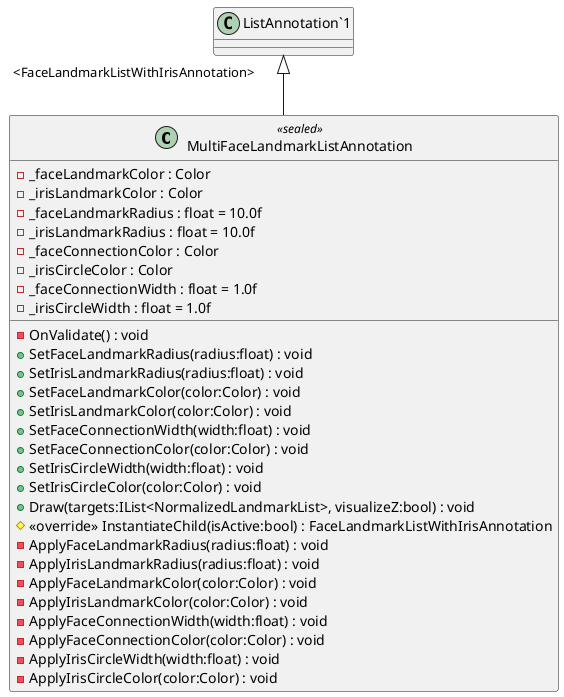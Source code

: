 @startuml
class MultiFaceLandmarkListAnnotation <<sealed>> {
    - _faceLandmarkColor : Color
    - _irisLandmarkColor : Color
    - _faceLandmarkRadius : float = 10.0f
    - _irisLandmarkRadius : float = 10.0f
    - _faceConnectionColor : Color
    - _irisCircleColor : Color
    - _faceConnectionWidth : float = 1.0f
    - _irisCircleWidth : float = 1.0f
    - OnValidate() : void
    + SetFaceLandmarkRadius(radius:float) : void
    + SetIrisLandmarkRadius(radius:float) : void
    + SetFaceLandmarkColor(color:Color) : void
    + SetIrisLandmarkColor(color:Color) : void
    + SetFaceConnectionWidth(width:float) : void
    + SetFaceConnectionColor(color:Color) : void
    + SetIrisCircleWidth(width:float) : void
    + SetIrisCircleColor(color:Color) : void
    + Draw(targets:IList<NormalizedLandmarkList>, visualizeZ:bool) : void
    # <<override>> InstantiateChild(isActive:bool) : FaceLandmarkListWithIrisAnnotation
    - ApplyFaceLandmarkRadius(radius:float) : void
    - ApplyIrisLandmarkRadius(radius:float) : void
    - ApplyFaceLandmarkColor(color:Color) : void
    - ApplyIrisLandmarkColor(color:Color) : void
    - ApplyFaceConnectionWidth(width:float) : void
    - ApplyFaceConnectionColor(color:Color) : void
    - ApplyIrisCircleWidth(width:float) : void
    - ApplyIrisCircleColor(color:Color) : void
}
"ListAnnotation`1" "<FaceLandmarkListWithIrisAnnotation>" <|-- MultiFaceLandmarkListAnnotation
@enduml
